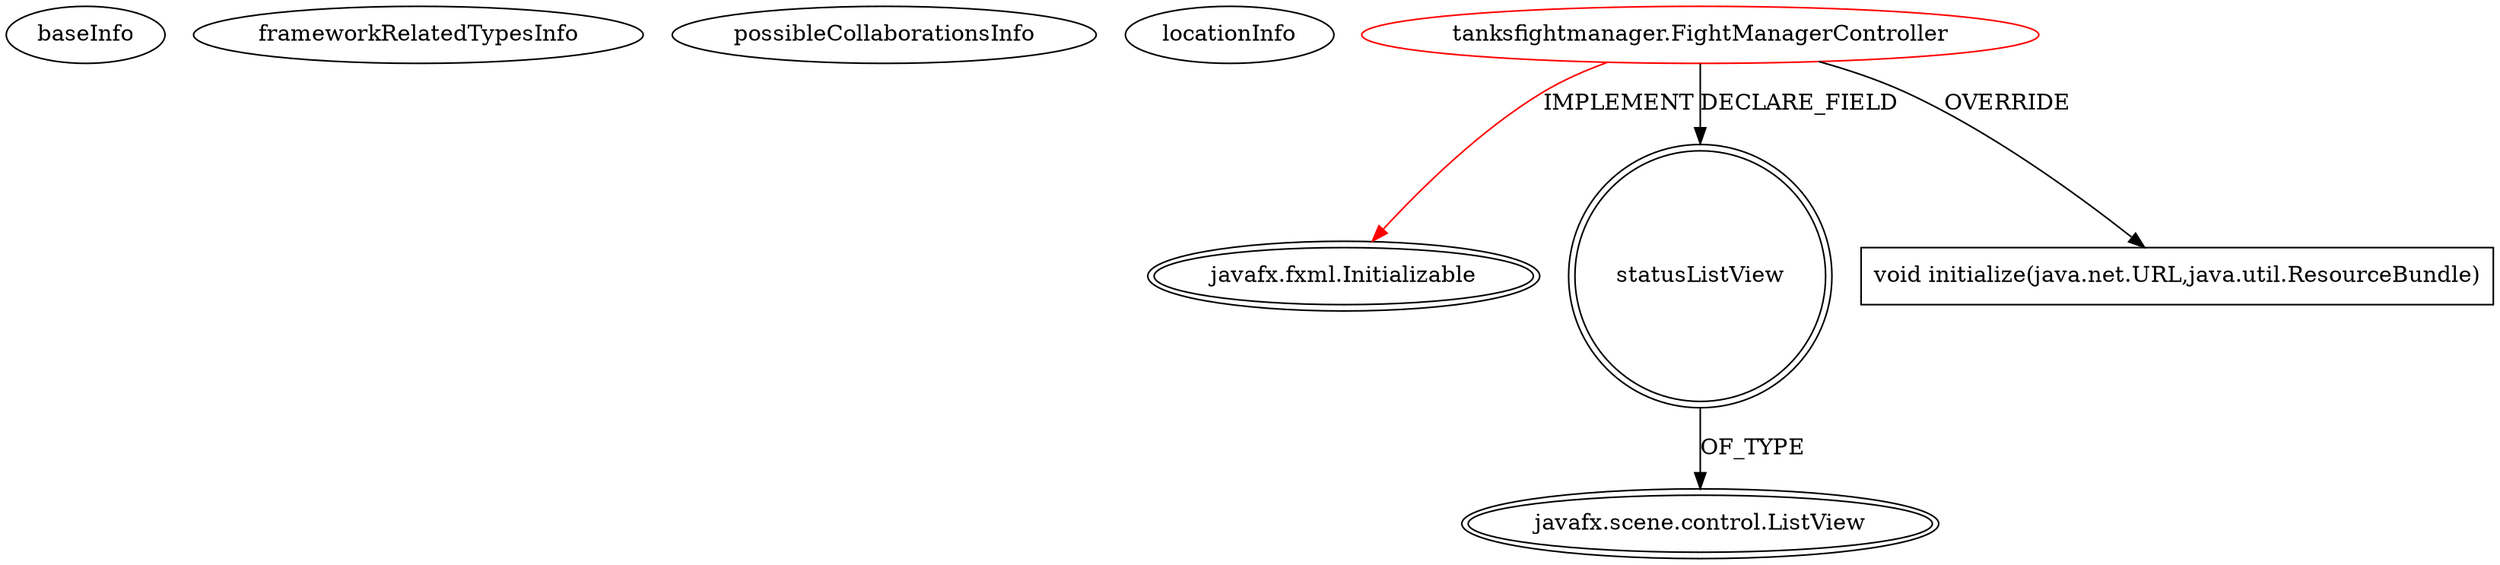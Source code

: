 digraph {
baseInfo[graphId=3592,category="extension_graph",isAnonymous=false,possibleRelation=false]
frameworkRelatedTypesInfo[0="javafx.fxml.Initializable"]
possibleCollaborationsInfo[]
locationInfo[projectName="mckinley-olsen-CS5200_Tanks",filePath="/mckinley-olsen-CS5200_Tanks/CS5200_Tanks-master/Implementation/TanksFightManager/src/tanksfightmanager/FightManagerController.java",contextSignature="FightManagerController",graphId="3592"]
0[label="tanksfightmanager.FightManagerController",vertexType="ROOT_CLIENT_CLASS_DECLARATION",isFrameworkType=false,color=red]
1[label="javafx.fxml.Initializable",vertexType="FRAMEWORK_INTERFACE_TYPE",isFrameworkType=true,peripheries=2]
2[label="statusListView",vertexType="FIELD_DECLARATION",isFrameworkType=true,peripheries=2,shape=circle]
3[label="javafx.scene.control.ListView",vertexType="FRAMEWORK_CLASS_TYPE",isFrameworkType=true,peripheries=2]
4[label="void initialize(java.net.URL,java.util.ResourceBundle)",vertexType="OVERRIDING_METHOD_DECLARATION",isFrameworkType=false,shape=box]
0->1[label="IMPLEMENT",color=red]
0->2[label="DECLARE_FIELD"]
2->3[label="OF_TYPE"]
0->4[label="OVERRIDE"]
}
